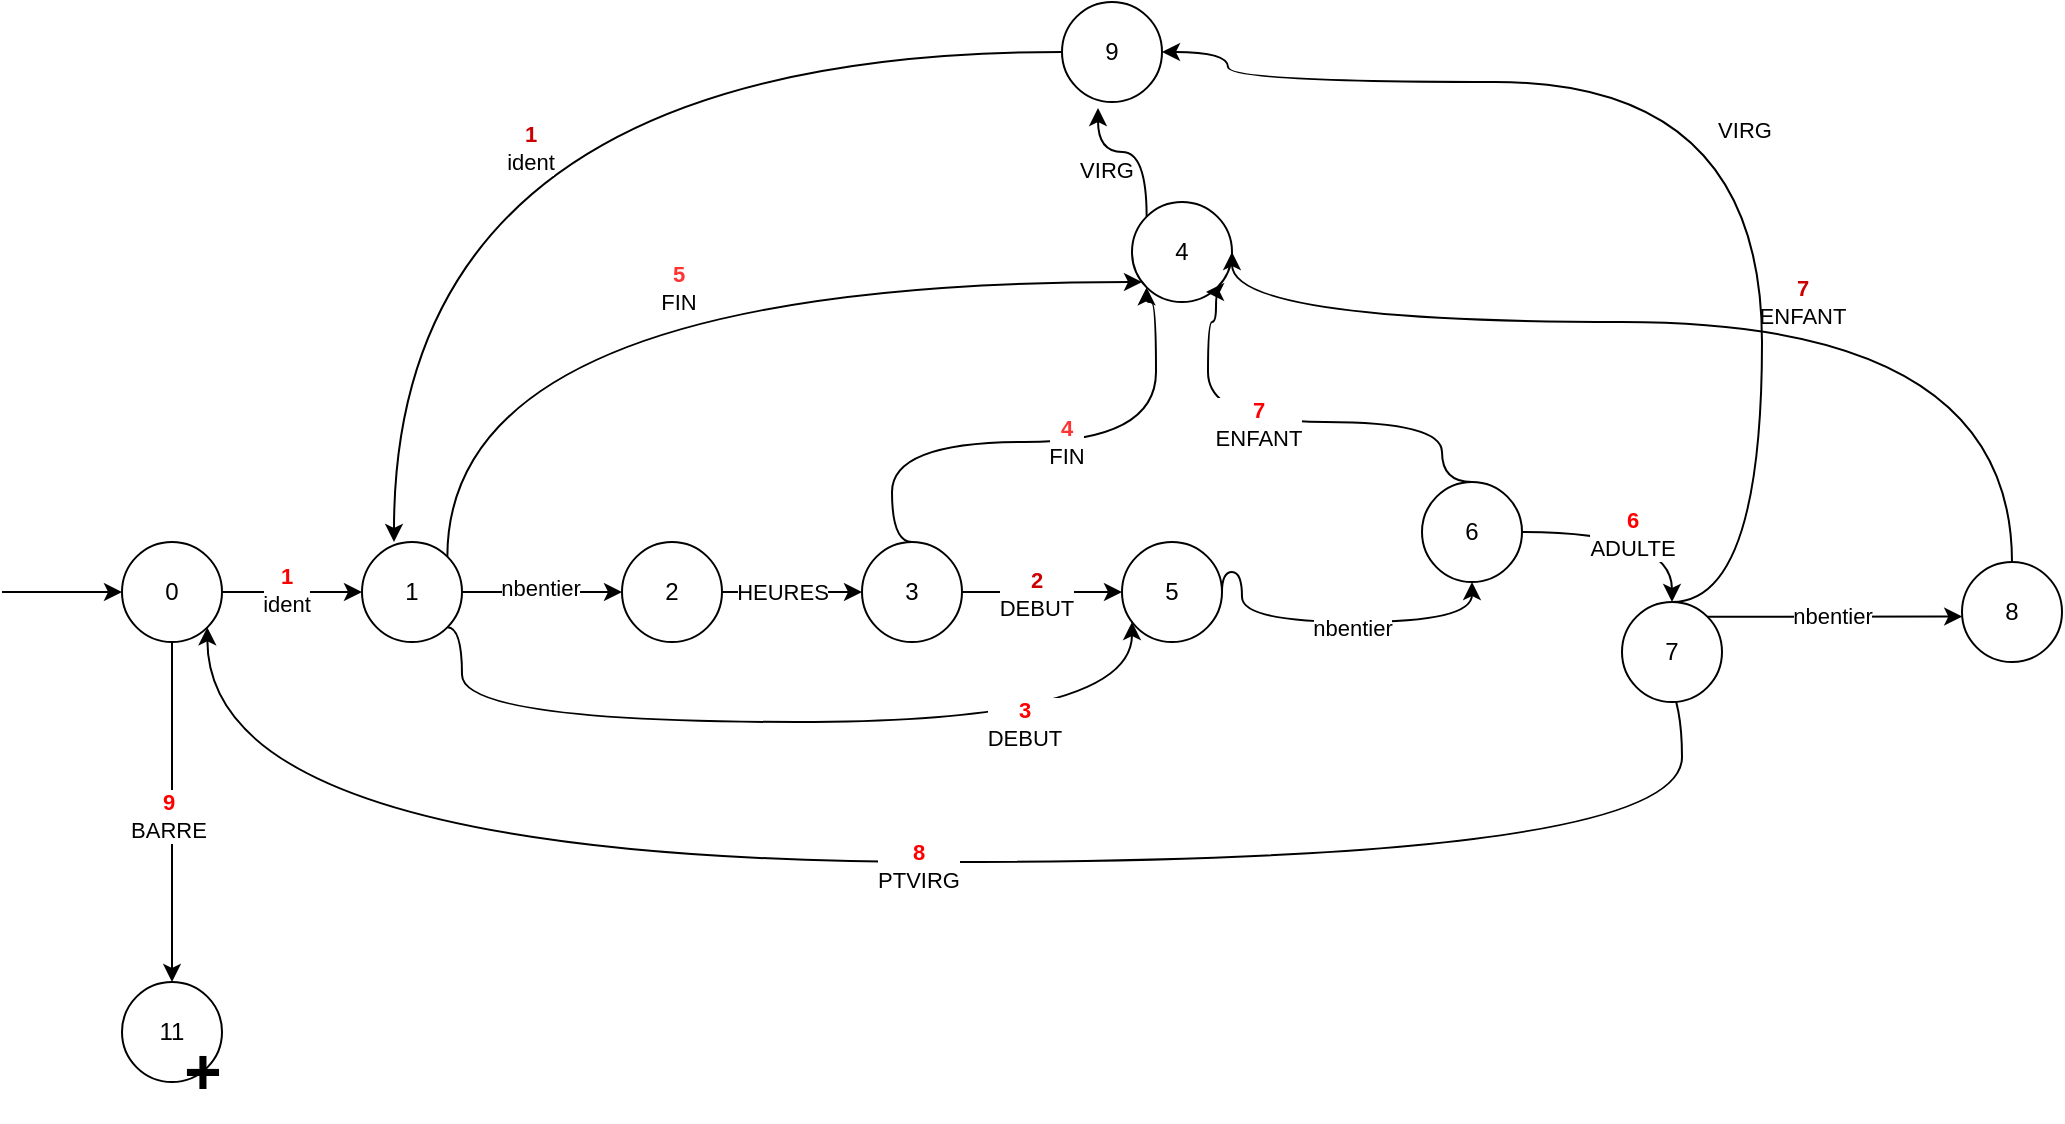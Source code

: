 <mxfile version="23.0.1" type="github">
  <diagram name="Page-1" id="58cdce13-f638-feb5-8d6f-7d28b1aa9fa0">
    <mxGraphModel dx="2374" dy="694" grid="1" gridSize="10" guides="1" tooltips="1" connect="1" arrows="1" fold="1" page="1" pageScale="1" pageWidth="1100" pageHeight="850" background="none" math="0" shadow="0">
      <root>
        <mxCell id="0" />
        <mxCell id="1" parent="0" />
        <mxCell id="AWg_gz1br5wKKJKmFN-r-30" style="edgeStyle=orthogonalEdgeStyle;rounded=0;orthogonalLoop=1;jettySize=auto;html=1;exitX=1;exitY=0.5;exitDx=0;exitDy=0;curved=1;" edge="1" parent="1" source="AWg_gz1br5wKKJKmFN-r-6" target="AWg_gz1br5wKKJKmFN-r-9">
          <mxGeometry relative="1" as="geometry" />
        </mxCell>
        <mxCell id="AWg_gz1br5wKKJKmFN-r-34" value="&lt;div&gt;&lt;b&gt;&lt;font color=&quot;#FF0000&quot;&gt;1&lt;/font&gt;&lt;/b&gt;&lt;/div&gt;&lt;div&gt;ident&lt;/div&gt;" style="edgeLabel;html=1;align=center;verticalAlign=middle;resizable=0;points=[];" vertex="1" connectable="0" parent="AWg_gz1br5wKKJKmFN-r-30">
          <mxGeometry x="0.16" y="1" relative="1" as="geometry">
            <mxPoint x="-9" as="offset" />
          </mxGeometry>
        </mxCell>
        <mxCell id="AWg_gz1br5wKKJKmFN-r-33" style="edgeStyle=orthogonalEdgeStyle;rounded=0;orthogonalLoop=1;jettySize=auto;html=1;exitX=0.5;exitY=1;exitDx=0;exitDy=0;curved=1;" edge="1" parent="1" source="AWg_gz1br5wKKJKmFN-r-6" target="AWg_gz1br5wKKJKmFN-r-10">
          <mxGeometry relative="1" as="geometry" />
        </mxCell>
        <mxCell id="AWg_gz1br5wKKJKmFN-r-35" value="&lt;font color=&quot;#FF0000&quot;&gt;&lt;b&gt;9&lt;/b&gt;&lt;/font&gt;&lt;br&gt;&lt;div&gt;BARRE&lt;/div&gt;" style="edgeLabel;html=1;align=center;verticalAlign=middle;resizable=0;points=[];" vertex="1" connectable="0" parent="AWg_gz1br5wKKJKmFN-r-33">
          <mxGeometry x="0.022" y="-4" relative="1" as="geometry">
            <mxPoint x="2" as="offset" />
          </mxGeometry>
        </mxCell>
        <mxCell id="AWg_gz1br5wKKJKmFN-r-6" value="0" style="ellipse;whiteSpace=wrap;html=1;aspect=fixed;" vertex="1" parent="1">
          <mxGeometry x="20" y="300" width="50" height="50" as="geometry" />
        </mxCell>
        <mxCell id="AWg_gz1br5wKKJKmFN-r-36" style="edgeStyle=orthogonalEdgeStyle;rounded=0;orthogonalLoop=1;jettySize=auto;html=1;exitX=1;exitY=0.5;exitDx=0;exitDy=0;curved=1;entryX=0;entryY=0.5;entryDx=0;entryDy=0;" edge="1" parent="1" source="AWg_gz1br5wKKJKmFN-r-9" target="AWg_gz1br5wKKJKmFN-r-31">
          <mxGeometry relative="1" as="geometry" />
        </mxCell>
        <mxCell id="AWg_gz1br5wKKJKmFN-r-37" value="&lt;div&gt;nbentier&lt;/div&gt;" style="edgeLabel;html=1;align=center;verticalAlign=middle;resizable=0;points=[];" vertex="1" connectable="0" parent="AWg_gz1br5wKKJKmFN-r-36">
          <mxGeometry x="0.235" relative="1" as="geometry">
            <mxPoint x="-11" y="-2" as="offset" />
          </mxGeometry>
        </mxCell>
        <mxCell id="AWg_gz1br5wKKJKmFN-r-38" style="edgeStyle=orthogonalEdgeStyle;rounded=0;orthogonalLoop=1;jettySize=auto;html=1;exitX=1;exitY=0;exitDx=0;exitDy=0;curved=1;" edge="1" parent="1" source="AWg_gz1br5wKKJKmFN-r-9" target="AWg_gz1br5wKKJKmFN-r-18">
          <mxGeometry relative="1" as="geometry">
            <Array as="points">
              <mxPoint x="183" y="170" />
            </Array>
          </mxGeometry>
        </mxCell>
        <mxCell id="AWg_gz1br5wKKJKmFN-r-39" value="&lt;font color=&quot;#FF3333&quot;&gt;&lt;b&gt;5&lt;/b&gt;&lt;/font&gt;&lt;div&gt;FIN&lt;/div&gt;" style="edgeLabel;html=1;align=center;verticalAlign=middle;resizable=0;points=[];" vertex="1" connectable="0" parent="AWg_gz1br5wKKJKmFN-r-38">
          <mxGeometry x="0.148" y="1" relative="1" as="geometry">
            <mxPoint x="-26" y="4" as="offset" />
          </mxGeometry>
        </mxCell>
        <mxCell id="AWg_gz1br5wKKJKmFN-r-40" style="edgeStyle=orthogonalEdgeStyle;rounded=0;orthogonalLoop=1;jettySize=auto;html=1;exitX=1;exitY=1;exitDx=0;exitDy=0;curved=1;" edge="1" parent="1" source="AWg_gz1br5wKKJKmFN-r-9" target="AWg_gz1br5wKKJKmFN-r-27">
          <mxGeometry relative="1" as="geometry">
            <Array as="points">
              <mxPoint x="190" y="343" />
              <mxPoint x="190" y="390" />
              <mxPoint x="525" y="390" />
            </Array>
          </mxGeometry>
        </mxCell>
        <mxCell id="AWg_gz1br5wKKJKmFN-r-41" value="&lt;div&gt;&lt;font color=&quot;#FF0000&quot;&gt;&lt;b&gt;3&lt;/b&gt;&lt;/font&gt;&lt;/div&gt;&lt;div&gt;DEBUT&lt;/div&gt;" style="edgeLabel;html=1;align=center;verticalAlign=middle;resizable=0;points=[];" vertex="1" connectable="0" parent="AWg_gz1br5wKKJKmFN-r-40">
          <mxGeometry x="0.523" y="-1" relative="1" as="geometry">
            <mxPoint as="offset" />
          </mxGeometry>
        </mxCell>
        <mxCell id="AWg_gz1br5wKKJKmFN-r-9" value="1" style="ellipse;whiteSpace=wrap;html=1;aspect=fixed;" vertex="1" parent="1">
          <mxGeometry x="140" y="300" width="50" height="50" as="geometry" />
        </mxCell>
        <mxCell id="AWg_gz1br5wKKJKmFN-r-10" value="11" style="ellipse;whiteSpace=wrap;html=1;aspect=fixed;" vertex="1" parent="1">
          <mxGeometry x="20" y="520" width="50" height="50" as="geometry" />
        </mxCell>
        <mxCell id="AWg_gz1br5wKKJKmFN-r-18" value="4" style="ellipse;whiteSpace=wrap;html=1;aspect=fixed;" vertex="1" parent="1">
          <mxGeometry x="525" y="130" width="50" height="50" as="geometry" />
        </mxCell>
        <mxCell id="AWg_gz1br5wKKJKmFN-r-19" value="&lt;div&gt;9&lt;/div&gt;" style="ellipse;whiteSpace=wrap;html=1;aspect=fixed;" vertex="1" parent="1">
          <mxGeometry x="490" y="30" width="50" height="50" as="geometry" />
        </mxCell>
        <mxCell id="AWg_gz1br5wKKJKmFN-r-20" value="&lt;div&gt;8&lt;/div&gt;" style="ellipse;whiteSpace=wrap;html=1;aspect=fixed;" vertex="1" parent="1">
          <mxGeometry x="940" y="310" width="50" height="50" as="geometry" />
        </mxCell>
        <mxCell id="AWg_gz1br5wKKJKmFN-r-51" style="edgeStyle=orthogonalEdgeStyle;rounded=0;orthogonalLoop=1;jettySize=auto;html=1;exitX=1;exitY=0.5;exitDx=0;exitDy=0;curved=1;" edge="1" parent="1" source="AWg_gz1br5wKKJKmFN-r-22" target="AWg_gz1br5wKKJKmFN-r-23">
          <mxGeometry relative="1" as="geometry" />
        </mxCell>
        <mxCell id="AWg_gz1br5wKKJKmFN-r-52" value="&lt;div&gt;&lt;font color=&quot;#FF0000&quot;&gt;&lt;b&gt;6&lt;/b&gt;&lt;/font&gt;&lt;/div&gt;&lt;div&gt;ADULTE&lt;/div&gt;" style="edgeLabel;html=1;align=center;verticalAlign=middle;resizable=0;points=[];" vertex="1" connectable="0" parent="AWg_gz1br5wKKJKmFN-r-51">
          <mxGeometry x="0.152" y="-1" relative="1" as="geometry">
            <mxPoint x="-9" as="offset" />
          </mxGeometry>
        </mxCell>
        <mxCell id="AWg_gz1br5wKKJKmFN-r-57" style="edgeStyle=orthogonalEdgeStyle;rounded=0;orthogonalLoop=1;jettySize=auto;html=1;exitX=0;exitY=0.5;exitDx=0;exitDy=0;entryX=1;entryY=1;entryDx=0;entryDy=0;curved=1;" edge="1" parent="1" source="AWg_gz1br5wKKJKmFN-r-23" target="AWg_gz1br5wKKJKmFN-r-6">
          <mxGeometry relative="1" as="geometry">
            <Array as="points">
              <mxPoint x="800" y="355" />
              <mxPoint x="800" y="460" />
              <mxPoint x="63" y="460" />
            </Array>
          </mxGeometry>
        </mxCell>
        <mxCell id="AWg_gz1br5wKKJKmFN-r-58" value="&lt;div&gt;&lt;font color=&quot;#FF0000&quot;&gt;&lt;b&gt;8&lt;/b&gt;&lt;/font&gt;&lt;/div&gt;&lt;div&gt;PTVIRG&lt;/div&gt;" style="edgeLabel;html=1;align=center;verticalAlign=middle;resizable=0;points=[];" vertex="1" connectable="0" parent="AWg_gz1br5wKKJKmFN-r-57">
          <mxGeometry x="-0.523" y="3" relative="1" as="geometry">
            <mxPoint x="-281" y="-1" as="offset" />
          </mxGeometry>
        </mxCell>
        <mxCell id="AWg_gz1br5wKKJKmFN-r-49" style="edgeStyle=orthogonalEdgeStyle;rounded=0;orthogonalLoop=1;jettySize=auto;html=1;exitX=1;exitY=0.5;exitDx=0;exitDy=0;curved=1;" edge="1" parent="1" source="AWg_gz1br5wKKJKmFN-r-27" target="AWg_gz1br5wKKJKmFN-r-22">
          <mxGeometry relative="1" as="geometry">
            <Array as="points">
              <mxPoint x="580" y="315" />
              <mxPoint x="580" y="340" />
              <mxPoint x="695" y="340" />
            </Array>
          </mxGeometry>
        </mxCell>
        <mxCell id="AWg_gz1br5wKKJKmFN-r-50" value="nbentier" style="edgeLabel;html=1;align=center;verticalAlign=middle;resizable=0;points=[];" vertex="1" connectable="0" parent="AWg_gz1br5wKKJKmFN-r-49">
          <mxGeometry x="0.529" y="1" relative="1" as="geometry">
            <mxPoint x="-38" y="4" as="offset" />
          </mxGeometry>
        </mxCell>
        <mxCell id="AWg_gz1br5wKKJKmFN-r-47" style="edgeStyle=orthogonalEdgeStyle;rounded=0;orthogonalLoop=1;jettySize=auto;html=1;exitX=1;exitY=0.5;exitDx=0;exitDy=0;curved=1;" edge="1" parent="1" source="AWg_gz1br5wKKJKmFN-r-28" target="AWg_gz1br5wKKJKmFN-r-27">
          <mxGeometry relative="1" as="geometry" />
        </mxCell>
        <mxCell id="AWg_gz1br5wKKJKmFN-r-48" value="&lt;div&gt;&lt;font color=&quot;#CC0000&quot;&gt;&lt;b&gt;2&lt;/b&gt;&lt;/font&gt;&lt;/div&gt;&lt;div&gt;DEBUT&lt;/div&gt;" style="edgeLabel;html=1;align=center;verticalAlign=middle;resizable=0;points=[];" vertex="1" connectable="0" parent="AWg_gz1br5wKKJKmFN-r-47">
          <mxGeometry x="0.183" y="-1" relative="1" as="geometry">
            <mxPoint x="-11" as="offset" />
          </mxGeometry>
        </mxCell>
        <mxCell id="AWg_gz1br5wKKJKmFN-r-28" value="3" style="ellipse;whiteSpace=wrap;html=1;aspect=fixed;" vertex="1" parent="1">
          <mxGeometry x="390" y="300" width="50" height="50" as="geometry" />
        </mxCell>
        <mxCell id="AWg_gz1br5wKKJKmFN-r-32" style="edgeStyle=orthogonalEdgeStyle;rounded=0;orthogonalLoop=1;jettySize=auto;html=1;exitX=0.5;exitY=1;exitDx=0;exitDy=0;" edge="1" parent="1" source="AWg_gz1br5wKKJKmFN-r-9" target="AWg_gz1br5wKKJKmFN-r-9">
          <mxGeometry relative="1" as="geometry" />
        </mxCell>
        <mxCell id="AWg_gz1br5wKKJKmFN-r-53" style="edgeStyle=orthogonalEdgeStyle;rounded=0;orthogonalLoop=1;jettySize=auto;html=1;exitX=0.5;exitY=0;exitDx=0;exitDy=0;entryX=0.74;entryY=0.9;entryDx=0;entryDy=0;entryPerimeter=0;curved=1;" edge="1" parent="1" source="AWg_gz1br5wKKJKmFN-r-22" target="AWg_gz1br5wKKJKmFN-r-18">
          <mxGeometry relative="1" as="geometry">
            <Array as="points">
              <mxPoint x="680" y="270" />
              <mxPoint x="680" y="240" />
              <mxPoint x="563" y="240" />
              <mxPoint x="563" y="190" />
              <mxPoint x="567" y="190" />
            </Array>
          </mxGeometry>
        </mxCell>
        <mxCell id="AWg_gz1br5wKKJKmFN-r-54" value="&lt;div&gt;&lt;font color=&quot;#FF0000&quot;&gt;&lt;b&gt;7&lt;/b&gt;&lt;/font&gt;&lt;/div&gt;&lt;div&gt;ENFANT&lt;/div&gt;" style="edgeLabel;html=1;align=center;verticalAlign=middle;resizable=0;points=[];" vertex="1" connectable="0" parent="AWg_gz1br5wKKJKmFN-r-53">
          <mxGeometry x="0.159" y="1" relative="1" as="geometry">
            <mxPoint as="offset" />
          </mxGeometry>
        </mxCell>
        <mxCell id="AWg_gz1br5wKKJKmFN-r-93" style="edgeStyle=orthogonalEdgeStyle;curved=1;rounded=0;orthogonalLoop=1;jettySize=auto;html=1;exitX=1;exitY=0.5;exitDx=0;exitDy=0;" edge="1" parent="1" source="AWg_gz1br5wKKJKmFN-r-31" target="AWg_gz1br5wKKJKmFN-r-28">
          <mxGeometry relative="1" as="geometry" />
        </mxCell>
        <mxCell id="AWg_gz1br5wKKJKmFN-r-94" value="HEURES" style="edgeLabel;html=1;align=center;verticalAlign=middle;resizable=0;points=[];" vertex="1" connectable="0" parent="AWg_gz1br5wKKJKmFN-r-93">
          <mxGeometry x="0.2" relative="1" as="geometry">
            <mxPoint x="-12" as="offset" />
          </mxGeometry>
        </mxCell>
        <mxCell id="AWg_gz1br5wKKJKmFN-r-31" value="2" style="ellipse;whiteSpace=wrap;html=1;aspect=fixed;" vertex="1" parent="1">
          <mxGeometry x="270" y="300" width="50" height="50" as="geometry" />
        </mxCell>
        <mxCell id="AWg_gz1br5wKKJKmFN-r-67" value="" style="edgeStyle=orthogonalEdgeStyle;rounded=0;orthogonalLoop=1;jettySize=auto;html=1;exitX=0.5;exitY=0;exitDx=0;exitDy=0;curved=1;entryX=1;entryY=0.5;entryDx=0;entryDy=0;" edge="1" parent="1" source="AWg_gz1br5wKKJKmFN-r-20" target="AWg_gz1br5wKKJKmFN-r-18">
          <mxGeometry relative="1" as="geometry">
            <mxPoint x="985" y="280" as="sourcePoint" />
            <mxPoint x="540" y="305" as="targetPoint" />
            <Array as="points">
              <mxPoint x="965" y="190" />
              <mxPoint x="575" y="190" />
            </Array>
          </mxGeometry>
        </mxCell>
        <mxCell id="AWg_gz1br5wKKJKmFN-r-68" value="&lt;font color=&quot;#CC0000&quot;&gt;&lt;b&gt;7&lt;/b&gt;&lt;/font&gt;&lt;div&gt;ENFANT&lt;/div&gt;" style="edgeLabel;html=1;align=center;verticalAlign=middle;resizable=0;points=[];" vertex="1" connectable="0" parent="AWg_gz1br5wKKJKmFN-r-67">
          <mxGeometry x="-0.106" y="2" relative="1" as="geometry">
            <mxPoint x="18" y="-12" as="offset" />
          </mxGeometry>
        </mxCell>
        <mxCell id="AWg_gz1br5wKKJKmFN-r-22" value="6" style="ellipse;whiteSpace=wrap;html=1;aspect=fixed;" vertex="1" parent="1">
          <mxGeometry x="670" y="270" width="50" height="50" as="geometry" />
        </mxCell>
        <mxCell id="AWg_gz1br5wKKJKmFN-r-69" value="" style="edgeStyle=orthogonalEdgeStyle;rounded=0;orthogonalLoop=1;jettySize=auto;html=1;exitX=0.5;exitY=0;exitDx=0;exitDy=0;entryX=0;entryY=1;entryDx=0;entryDy=0;curved=1;" edge="1" parent="1" source="AWg_gz1br5wKKJKmFN-r-28" target="AWg_gz1br5wKKJKmFN-r-18">
          <mxGeometry relative="1" as="geometry">
            <mxPoint x="435" y="440" as="sourcePoint" />
            <mxPoint x="578" y="169" as="targetPoint" />
            <Array as="points">
              <mxPoint x="405" y="250" />
              <mxPoint x="537" y="250" />
              <mxPoint x="537" y="180" />
              <mxPoint x="532" y="180" />
            </Array>
          </mxGeometry>
        </mxCell>
        <mxCell id="AWg_gz1br5wKKJKmFN-r-70" value="&lt;font color=&quot;#FF3333&quot;&gt;&lt;b&gt;4&lt;/b&gt;&lt;/font&gt;&lt;div&gt;FIN&lt;/div&gt;" style="edgeLabel;html=1;align=center;verticalAlign=middle;resizable=0;points=[];" vertex="1" connectable="0" parent="AWg_gz1br5wKKJKmFN-r-69">
          <mxGeometry x="-0.155" relative="1" as="geometry">
            <mxPoint x="31" as="offset" />
          </mxGeometry>
        </mxCell>
        <mxCell id="AWg_gz1br5wKKJKmFN-r-27" value="5" style="ellipse;whiteSpace=wrap;html=1;aspect=fixed;" vertex="1" parent="1">
          <mxGeometry x="520" y="300" width="50" height="50" as="geometry" />
        </mxCell>
        <mxCell id="AWg_gz1br5wKKJKmFN-r-76" style="edgeStyle=orthogonalEdgeStyle;curved=1;rounded=0;orthogonalLoop=1;jettySize=auto;html=1;exitX=1;exitY=0;exitDx=0;exitDy=0;" edge="1" parent="1" source="AWg_gz1br5wKKJKmFN-r-23" target="AWg_gz1br5wKKJKmFN-r-20">
          <mxGeometry relative="1" as="geometry">
            <Array as="points">
              <mxPoint x="910" y="337" />
              <mxPoint x="910" y="337" />
            </Array>
          </mxGeometry>
        </mxCell>
        <mxCell id="AWg_gz1br5wKKJKmFN-r-77" value="&lt;div&gt;nbentier&lt;/div&gt;" style="edgeLabel;html=1;align=center;verticalAlign=middle;resizable=0;points=[];" vertex="1" connectable="0" parent="AWg_gz1br5wKKJKmFN-r-76">
          <mxGeometry x="-0.226" y="1" relative="1" as="geometry">
            <mxPoint x="13" as="offset" />
          </mxGeometry>
        </mxCell>
        <mxCell id="AWg_gz1br5wKKJKmFN-r-83" style="edgeStyle=orthogonalEdgeStyle;curved=1;rounded=0;orthogonalLoop=1;jettySize=auto;html=1;exitX=0.5;exitY=0;exitDx=0;exitDy=0;entryX=1;entryY=0.5;entryDx=0;entryDy=0;" edge="1" parent="1" source="AWg_gz1br5wKKJKmFN-r-23" target="AWg_gz1br5wKKJKmFN-r-19">
          <mxGeometry relative="1" as="geometry">
            <Array as="points">
              <mxPoint x="840" y="330" />
              <mxPoint x="840" y="70" />
              <mxPoint x="573" y="70" />
              <mxPoint x="573" y="55" />
            </Array>
          </mxGeometry>
        </mxCell>
        <mxCell id="AWg_gz1br5wKKJKmFN-r-84" value="VIRG" style="edgeLabel;html=1;align=center;verticalAlign=middle;resizable=0;points=[];" vertex="1" connectable="0" parent="AWg_gz1br5wKKJKmFN-r-83">
          <mxGeometry x="0.005" y="4" relative="1" as="geometry">
            <mxPoint x="-3" y="20" as="offset" />
          </mxGeometry>
        </mxCell>
        <mxCell id="AWg_gz1br5wKKJKmFN-r-23" value="7" style="ellipse;whiteSpace=wrap;html=1;aspect=fixed;" vertex="1" parent="1">
          <mxGeometry x="770" y="330" width="50" height="50" as="geometry" />
        </mxCell>
        <mxCell id="AWg_gz1br5wKKJKmFN-r-79" style="edgeStyle=orthogonalEdgeStyle;curved=1;rounded=0;orthogonalLoop=1;jettySize=auto;html=1;exitX=0;exitY=0;exitDx=0;exitDy=0;entryX=0.36;entryY=1.06;entryDx=0;entryDy=0;entryPerimeter=0;" edge="1" parent="1" source="AWg_gz1br5wKKJKmFN-r-18" target="AWg_gz1br5wKKJKmFN-r-19">
          <mxGeometry relative="1" as="geometry" />
        </mxCell>
        <mxCell id="AWg_gz1br5wKKJKmFN-r-80" value="VIRG" style="edgeLabel;html=1;align=center;verticalAlign=middle;resizable=0;points=[];" vertex="1" connectable="0" parent="AWg_gz1br5wKKJKmFN-r-79">
          <mxGeometry x="0.401" y="-10" relative="1" as="geometry">
            <mxPoint x="2" y="19" as="offset" />
          </mxGeometry>
        </mxCell>
        <mxCell id="AWg_gz1br5wKKJKmFN-r-81" style="edgeStyle=orthogonalEdgeStyle;curved=1;rounded=0;orthogonalLoop=1;jettySize=auto;html=1;exitX=0;exitY=0.5;exitDx=0;exitDy=0;entryX=0.32;entryY=0;entryDx=0;entryDy=0;entryPerimeter=0;" edge="1" parent="1" source="AWg_gz1br5wKKJKmFN-r-19" target="AWg_gz1br5wKKJKmFN-r-9">
          <mxGeometry relative="1" as="geometry" />
        </mxCell>
        <mxCell id="AWg_gz1br5wKKJKmFN-r-82" value="&lt;div&gt;&lt;font color=&quot;#CC0000&quot;&gt;&lt;b&gt;1&lt;/b&gt;&lt;/font&gt;&lt;/div&gt;&lt;div&gt;ident&lt;/div&gt;" style="edgeLabel;html=1;align=center;verticalAlign=middle;resizable=0;points=[];" vertex="1" connectable="0" parent="AWg_gz1br5wKKJKmFN-r-81">
          <mxGeometry x="-0.251" y="48" relative="1" as="geometry">
            <mxPoint x="-49" as="offset" />
          </mxGeometry>
        </mxCell>
        <mxCell id="AWg_gz1br5wKKJKmFN-r-85" value="+" style="text;html=1;align=center;verticalAlign=middle;resizable=0;points=[];autosize=1;strokeColor=none;fillColor=none;fontSize=32;fontStyle=1" vertex="1" parent="1">
          <mxGeometry x="40" y="540" width="40" height="50" as="geometry" />
        </mxCell>
        <mxCell id="AWg_gz1br5wKKJKmFN-r-88" value="" style="edgeStyle=none;orthogonalLoop=1;jettySize=auto;html=1;rounded=0;curved=1;" edge="1" parent="1">
          <mxGeometry width="100" relative="1" as="geometry">
            <mxPoint x="-40" y="325" as="sourcePoint" />
            <mxPoint x="20" y="325" as="targetPoint" />
            <Array as="points" />
          </mxGeometry>
        </mxCell>
      </root>
    </mxGraphModel>
  </diagram>
</mxfile>
